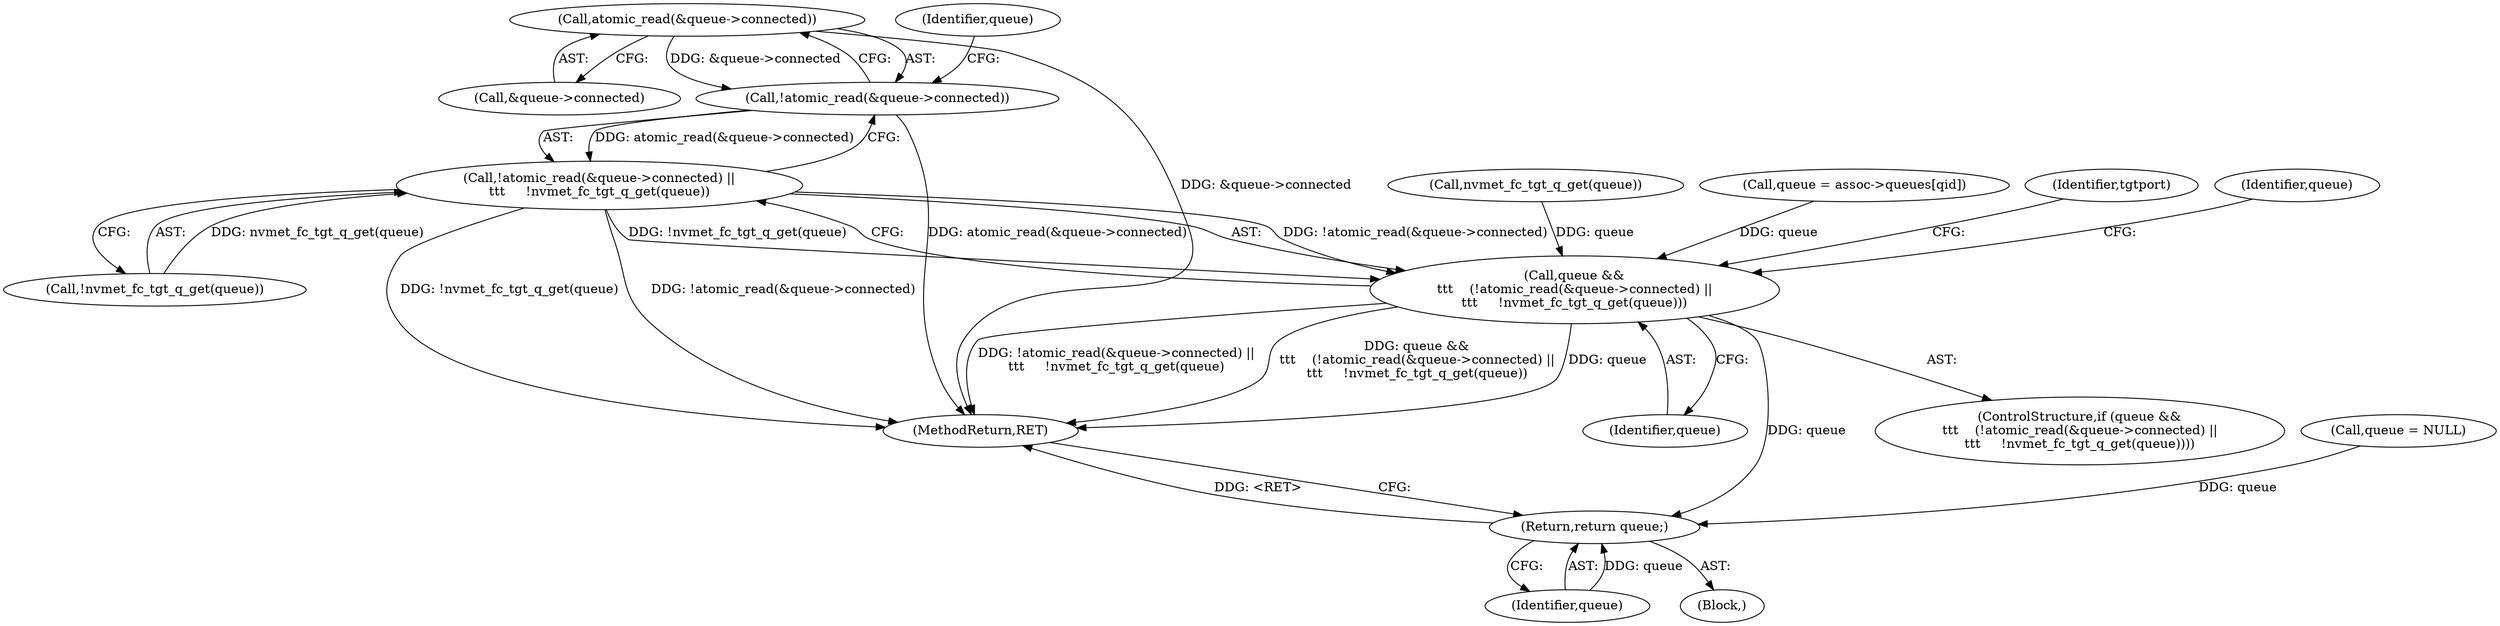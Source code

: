 digraph "0_linux_0c319d3a144d4b8f1ea2047fd614d2149b68f889@API" {
"1000149" [label="(Call,atomic_read(&queue->connected))"];
"1000148" [label="(Call,!atomic_read(&queue->connected))"];
"1000147" [label="(Call,!atomic_read(&queue->connected) ||\n\t\t\t     !nvmet_fc_tgt_q_get(queue))"];
"1000145" [label="(Call,queue &&\n\t\t\t    (!atomic_read(&queue->connected) ||\n\t\t\t     !nvmet_fc_tgt_q_get(queue)))"];
"1000166" [label="(Return,return queue;)"];
"1000150" [label="(Call,&queue->connected)"];
"1000148" [label="(Call,!atomic_read(&queue->connected))"];
"1000156" [label="(Identifier,queue)"];
"1000149" [label="(Call,atomic_read(&queue->connected))"];
"1000144" [label="(ControlStructure,if (queue &&\n\t\t\t    (!atomic_read(&queue->connected) ||\n\t\t\t     !nvmet_fc_tgt_q_get(queue))))"];
"1000167" [label="(Identifier,queue)"];
"1000136" [label="(Block,)"];
"1000157" [label="(Call,queue = NULL)"];
"1000158" [label="(Identifier,queue)"];
"1000155" [label="(Call,nvmet_fc_tgt_q_get(queue))"];
"1000176" [label="(MethodReturn,RET)"];
"1000154" [label="(Call,!nvmet_fc_tgt_q_get(queue))"];
"1000166" [label="(Return,return queue;)"];
"1000137" [label="(Call,queue = assoc->queues[qid])"];
"1000146" [label="(Identifier,queue)"];
"1000163" [label="(Identifier,tgtport)"];
"1000145" [label="(Call,queue &&\n\t\t\t    (!atomic_read(&queue->connected) ||\n\t\t\t     !nvmet_fc_tgt_q_get(queue)))"];
"1000147" [label="(Call,!atomic_read(&queue->connected) ||\n\t\t\t     !nvmet_fc_tgt_q_get(queue))"];
"1000149" -> "1000148"  [label="AST: "];
"1000149" -> "1000150"  [label="CFG: "];
"1000150" -> "1000149"  [label="AST: "];
"1000148" -> "1000149"  [label="CFG: "];
"1000149" -> "1000176"  [label="DDG: &queue->connected"];
"1000149" -> "1000148"  [label="DDG: &queue->connected"];
"1000148" -> "1000147"  [label="AST: "];
"1000156" -> "1000148"  [label="CFG: "];
"1000147" -> "1000148"  [label="CFG: "];
"1000148" -> "1000176"  [label="DDG: atomic_read(&queue->connected)"];
"1000148" -> "1000147"  [label="DDG: atomic_read(&queue->connected)"];
"1000147" -> "1000145"  [label="AST: "];
"1000147" -> "1000154"  [label="CFG: "];
"1000154" -> "1000147"  [label="AST: "];
"1000145" -> "1000147"  [label="CFG: "];
"1000147" -> "1000176"  [label="DDG: !nvmet_fc_tgt_q_get(queue)"];
"1000147" -> "1000176"  [label="DDG: !atomic_read(&queue->connected)"];
"1000147" -> "1000145"  [label="DDG: !atomic_read(&queue->connected)"];
"1000147" -> "1000145"  [label="DDG: !nvmet_fc_tgt_q_get(queue)"];
"1000154" -> "1000147"  [label="DDG: nvmet_fc_tgt_q_get(queue)"];
"1000145" -> "1000144"  [label="AST: "];
"1000145" -> "1000146"  [label="CFG: "];
"1000146" -> "1000145"  [label="AST: "];
"1000158" -> "1000145"  [label="CFG: "];
"1000163" -> "1000145"  [label="CFG: "];
"1000145" -> "1000176"  [label="DDG: queue &&\n\t\t\t    (!atomic_read(&queue->connected) ||\n\t\t\t     !nvmet_fc_tgt_q_get(queue))"];
"1000145" -> "1000176"  [label="DDG: queue"];
"1000145" -> "1000176"  [label="DDG: !atomic_read(&queue->connected) ||\n\t\t\t     !nvmet_fc_tgt_q_get(queue)"];
"1000155" -> "1000145"  [label="DDG: queue"];
"1000137" -> "1000145"  [label="DDG: queue"];
"1000145" -> "1000166"  [label="DDG: queue"];
"1000166" -> "1000136"  [label="AST: "];
"1000166" -> "1000167"  [label="CFG: "];
"1000167" -> "1000166"  [label="AST: "];
"1000176" -> "1000166"  [label="CFG: "];
"1000166" -> "1000176"  [label="DDG: <RET>"];
"1000167" -> "1000166"  [label="DDG: queue"];
"1000157" -> "1000166"  [label="DDG: queue"];
}
